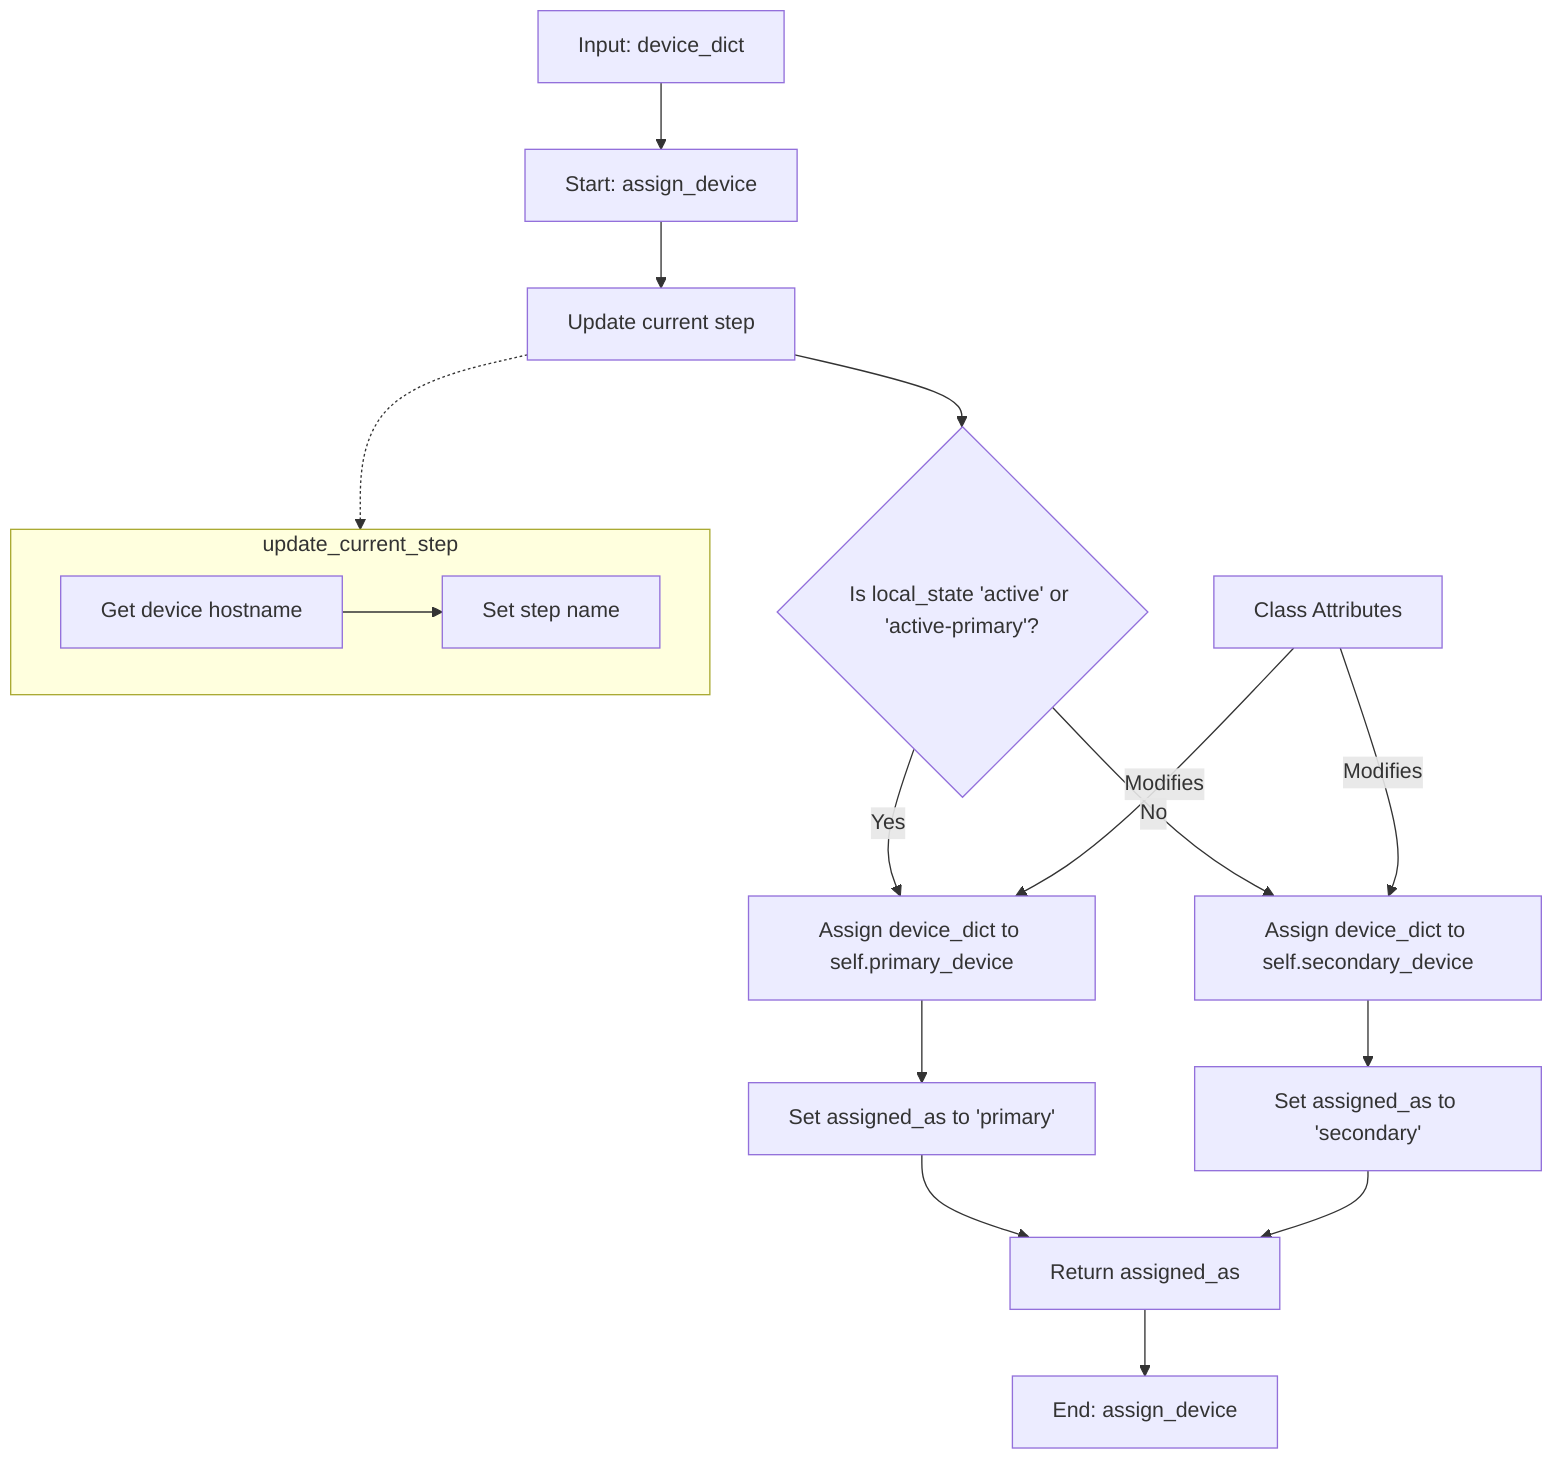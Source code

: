flowchart TD
    A[Start: assign_device] --> B[Update current step]
    B --> C{Is local_state 'active' or 'active-primary'?}
    C -->|Yes| D[Assign device_dict to self.primary_device]
    C -->|No| E[Assign device_dict to self.secondary_device]
    D --> F[Set assigned_as to 'primary']
    E --> G[Set assigned_as to 'secondary']
    F --> H[Return assigned_as]
    G --> H
    H --> I[End: assign_device]

    subgraph update_current_step
        B1[Get device hostname]
        B2[Set step name]
        B1 --> B2
    end

    B -.-> update_current_step

%% Additional information
    J[Input: device_dict]
    J --> A
    K[Class Attributes]
    K --> |Modifies| D
    K --> |Modifies| E